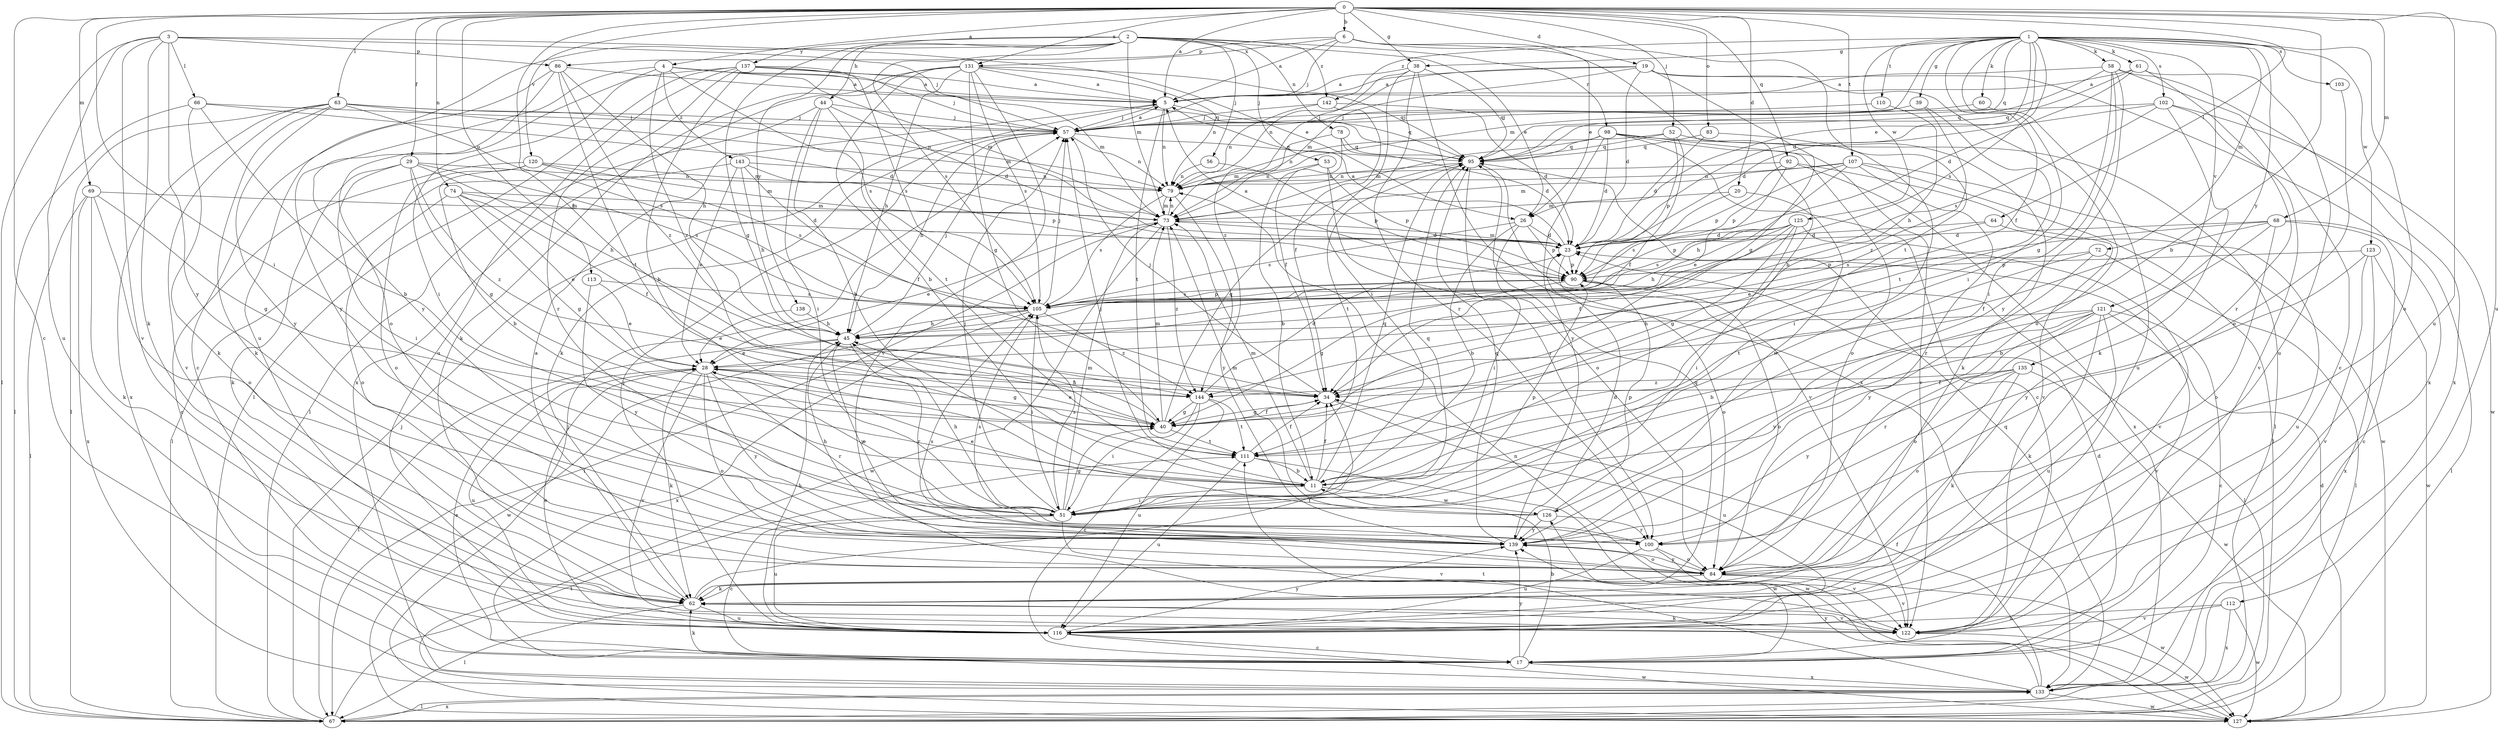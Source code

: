 strict digraph  {
0;
1;
2;
3;
4;
5;
6;
11;
17;
19;
20;
23;
26;
28;
29;
34;
38;
39;
40;
44;
45;
51;
52;
53;
56;
57;
58;
60;
61;
62;
63;
64;
66;
67;
68;
69;
72;
73;
74;
78;
79;
83;
84;
86;
90;
92;
95;
98;
100;
102;
103;
105;
107;
110;
111;
112;
113;
116;
120;
121;
122;
123;
125;
126;
127;
131;
133;
135;
137;
138;
139;
142;
143;
144;
0 -> 4  [label=a];
0 -> 5  [label=a];
0 -> 6  [label=b];
0 -> 11  [label=b];
0 -> 17  [label=c];
0 -> 19  [label=d];
0 -> 20  [label=d];
0 -> 29  [label=f];
0 -> 34  [label=f];
0 -> 38  [label=g];
0 -> 51  [label=i];
0 -> 52  [label=j];
0 -> 63  [label=l];
0 -> 64  [label=l];
0 -> 68  [label=m];
0 -> 69  [label=m];
0 -> 74  [label=n];
0 -> 83  [label=o];
0 -> 92  [label=q];
0 -> 107  [label=t];
0 -> 112  [label=u];
0 -> 113  [label=u];
0 -> 116  [label=u];
0 -> 120  [label=v];
0 -> 131  [label=x];
1 -> 23  [label=d];
1 -> 26  [label=e];
1 -> 34  [label=f];
1 -> 38  [label=g];
1 -> 39  [label=g];
1 -> 51  [label=i];
1 -> 58  [label=k];
1 -> 60  [label=k];
1 -> 61  [label=k];
1 -> 72  [label=m];
1 -> 73  [label=m];
1 -> 84  [label=o];
1 -> 95  [label=q];
1 -> 102  [label=s];
1 -> 103  [label=s];
1 -> 105  [label=s];
1 -> 110  [label=t];
1 -> 121  [label=v];
1 -> 123  [label=w];
1 -> 125  [label=w];
1 -> 135  [label=y];
1 -> 142  [label=z];
2 -> 26  [label=e];
2 -> 40  [label=g];
2 -> 44  [label=h];
2 -> 53  [label=j];
2 -> 56  [label=j];
2 -> 73  [label=m];
2 -> 78  [label=n];
2 -> 98  [label=r];
2 -> 105  [label=s];
2 -> 116  [label=u];
2 -> 137  [label=y];
2 -> 138  [label=y];
2 -> 142  [label=z];
3 -> 26  [label=e];
3 -> 57  [label=j];
3 -> 62  [label=k];
3 -> 66  [label=l];
3 -> 67  [label=l];
3 -> 86  [label=p];
3 -> 116  [label=u];
3 -> 122  [label=v];
3 -> 139  [label=y];
4 -> 5  [label=a];
4 -> 73  [label=m];
4 -> 84  [label=o];
4 -> 95  [label=q];
4 -> 105  [label=s];
4 -> 139  [label=y];
4 -> 143  [label=z];
4 -> 144  [label=z];
5 -> 57  [label=j];
5 -> 62  [label=k];
5 -> 79  [label=n];
5 -> 95  [label=q];
5 -> 111  [label=t];
6 -> 5  [label=a];
6 -> 11  [label=b];
6 -> 26  [label=e];
6 -> 57  [label=j];
6 -> 86  [label=p];
6 -> 111  [label=t];
6 -> 131  [label=x];
11 -> 34  [label=f];
11 -> 51  [label=i];
11 -> 57  [label=j];
11 -> 73  [label=m];
11 -> 95  [label=q];
11 -> 126  [label=w];
17 -> 11  [label=b];
17 -> 23  [label=d];
17 -> 28  [label=e];
17 -> 62  [label=k];
17 -> 126  [label=w];
17 -> 133  [label=x];
17 -> 139  [label=y];
19 -> 5  [label=a];
19 -> 23  [label=d];
19 -> 40  [label=g];
19 -> 73  [label=m];
19 -> 79  [label=n];
19 -> 84  [label=o];
19 -> 133  [label=x];
20 -> 73  [label=m];
20 -> 105  [label=s];
20 -> 126  [label=w];
23 -> 5  [label=a];
23 -> 73  [label=m];
23 -> 84  [label=o];
23 -> 90  [label=p];
26 -> 11  [label=b];
26 -> 23  [label=d];
26 -> 51  [label=i];
26 -> 90  [label=p];
26 -> 105  [label=s];
28 -> 34  [label=f];
28 -> 40  [label=g];
28 -> 62  [label=k];
28 -> 84  [label=o];
28 -> 100  [label=r];
28 -> 116  [label=u];
28 -> 122  [label=v];
28 -> 139  [label=y];
29 -> 40  [label=g];
29 -> 45  [label=h];
29 -> 51  [label=i];
29 -> 62  [label=k];
29 -> 79  [label=n];
29 -> 105  [label=s];
29 -> 144  [label=z];
34 -> 40  [label=g];
34 -> 57  [label=j];
34 -> 116  [label=u];
38 -> 5  [label=a];
38 -> 51  [label=i];
38 -> 95  [label=q];
38 -> 100  [label=r];
38 -> 133  [label=x];
38 -> 144  [label=z];
39 -> 57  [label=j];
39 -> 111  [label=t];
39 -> 144  [label=z];
40 -> 28  [label=e];
40 -> 34  [label=f];
40 -> 45  [label=h];
40 -> 73  [label=m];
40 -> 95  [label=q];
40 -> 111  [label=t];
44 -> 11  [label=b];
44 -> 23  [label=d];
44 -> 51  [label=i];
44 -> 57  [label=j];
44 -> 67  [label=l];
44 -> 111  [label=t];
45 -> 28  [label=e];
45 -> 57  [label=j];
45 -> 67  [label=l];
45 -> 100  [label=r];
45 -> 139  [label=y];
51 -> 17  [label=c];
51 -> 28  [label=e];
51 -> 40  [label=g];
51 -> 45  [label=h];
51 -> 57  [label=j];
51 -> 73  [label=m];
51 -> 90  [label=p];
51 -> 95  [label=q];
51 -> 105  [label=s];
51 -> 116  [label=u];
51 -> 122  [label=v];
52 -> 34  [label=f];
52 -> 62  [label=k];
52 -> 79  [label=n];
52 -> 90  [label=p];
52 -> 95  [label=q];
53 -> 11  [label=b];
53 -> 79  [label=n];
53 -> 84  [label=o];
53 -> 90  [label=p];
56 -> 79  [label=n];
56 -> 90  [label=p];
57 -> 5  [label=a];
57 -> 45  [label=h];
57 -> 79  [label=n];
57 -> 95  [label=q];
58 -> 5  [label=a];
58 -> 17  [label=c];
58 -> 40  [label=g];
58 -> 51  [label=i];
58 -> 95  [label=q];
58 -> 133  [label=x];
58 -> 139  [label=y];
60 -> 57  [label=j];
60 -> 116  [label=u];
61 -> 5  [label=a];
61 -> 23  [label=d];
61 -> 95  [label=q];
61 -> 100  [label=r];
61 -> 116  [label=u];
62 -> 5  [label=a];
62 -> 34  [label=f];
62 -> 67  [label=l];
62 -> 95  [label=q];
62 -> 116  [label=u];
62 -> 122  [label=v];
63 -> 57  [label=j];
63 -> 62  [label=k];
63 -> 67  [label=l];
63 -> 73  [label=m];
63 -> 79  [label=n];
63 -> 105  [label=s];
63 -> 122  [label=v];
63 -> 133  [label=x];
63 -> 139  [label=y];
64 -> 23  [label=d];
64 -> 105  [label=s];
64 -> 116  [label=u];
66 -> 11  [label=b];
66 -> 23  [label=d];
66 -> 57  [label=j];
66 -> 62  [label=k];
66 -> 67  [label=l];
67 -> 57  [label=j];
67 -> 111  [label=t];
67 -> 133  [label=x];
68 -> 11  [label=b];
68 -> 17  [label=c];
68 -> 23  [label=d];
68 -> 28  [label=e];
68 -> 34  [label=f];
68 -> 67  [label=l];
68 -> 84  [label=o];
69 -> 40  [label=g];
69 -> 62  [label=k];
69 -> 67  [label=l];
69 -> 73  [label=m];
69 -> 84  [label=o];
69 -> 133  [label=x];
72 -> 67  [label=l];
72 -> 90  [label=p];
72 -> 111  [label=t];
72 -> 139  [label=y];
73 -> 23  [label=d];
73 -> 28  [label=e];
73 -> 67  [label=l];
73 -> 79  [label=n];
73 -> 127  [label=w];
73 -> 144  [label=z];
74 -> 23  [label=d];
74 -> 28  [label=e];
74 -> 34  [label=f];
74 -> 40  [label=g];
74 -> 73  [label=m];
74 -> 84  [label=o];
78 -> 23  [label=d];
78 -> 34  [label=f];
78 -> 73  [label=m];
78 -> 95  [label=q];
79 -> 73  [label=m];
79 -> 105  [label=s];
79 -> 139  [label=y];
83 -> 23  [label=d];
83 -> 51  [label=i];
83 -> 95  [label=q];
84 -> 62  [label=k];
84 -> 105  [label=s];
84 -> 122  [label=v];
84 -> 127  [label=w];
84 -> 139  [label=y];
86 -> 5  [label=a];
86 -> 17  [label=c];
86 -> 45  [label=h];
86 -> 111  [label=t];
86 -> 139  [label=y];
86 -> 144  [label=z];
90 -> 5  [label=a];
90 -> 40  [label=g];
90 -> 67  [label=l];
90 -> 84  [label=o];
90 -> 105  [label=s];
92 -> 28  [label=e];
92 -> 79  [label=n];
92 -> 90  [label=p];
92 -> 122  [label=v];
92 -> 133  [label=x];
95 -> 79  [label=n];
95 -> 100  [label=r];
95 -> 111  [label=t];
95 -> 122  [label=v];
98 -> 17  [label=c];
98 -> 23  [label=d];
98 -> 67  [label=l];
98 -> 73  [label=m];
98 -> 84  [label=o];
98 -> 95  [label=q];
98 -> 122  [label=v];
98 -> 139  [label=y];
100 -> 84  [label=o];
100 -> 105  [label=s];
100 -> 116  [label=u];
100 -> 122  [label=v];
102 -> 23  [label=d];
102 -> 57  [label=j];
102 -> 62  [label=k];
102 -> 105  [label=s];
102 -> 122  [label=v];
102 -> 127  [label=w];
103 -> 84  [label=o];
105 -> 45  [label=h];
105 -> 51  [label=i];
105 -> 57  [label=j];
105 -> 90  [label=p];
105 -> 127  [label=w];
105 -> 133  [label=x];
105 -> 144  [label=z];
107 -> 45  [label=h];
107 -> 67  [label=l];
107 -> 73  [label=m];
107 -> 79  [label=n];
107 -> 90  [label=p];
107 -> 100  [label=r];
107 -> 127  [label=w];
110 -> 45  [label=h];
110 -> 57  [label=j];
111 -> 11  [label=b];
111 -> 34  [label=f];
111 -> 116  [label=u];
111 -> 127  [label=w];
112 -> 116  [label=u];
112 -> 122  [label=v];
112 -> 127  [label=w];
112 -> 133  [label=x];
113 -> 28  [label=e];
113 -> 105  [label=s];
113 -> 139  [label=y];
116 -> 17  [label=c];
116 -> 28  [label=e];
116 -> 45  [label=h];
116 -> 57  [label=j];
116 -> 127  [label=w];
116 -> 139  [label=y];
120 -> 11  [label=b];
120 -> 17  [label=c];
120 -> 73  [label=m];
120 -> 79  [label=n];
120 -> 84  [label=o];
120 -> 105  [label=s];
121 -> 11  [label=b];
121 -> 17  [label=c];
121 -> 45  [label=h];
121 -> 62  [label=k];
121 -> 84  [label=o];
121 -> 100  [label=r];
121 -> 116  [label=u];
121 -> 122  [label=v];
121 -> 139  [label=y];
122 -> 62  [label=k];
122 -> 127  [label=w];
123 -> 90  [label=p];
123 -> 122  [label=v];
123 -> 127  [label=w];
123 -> 133  [label=x];
123 -> 139  [label=y];
125 -> 23  [label=d];
125 -> 34  [label=f];
125 -> 40  [label=g];
125 -> 45  [label=h];
125 -> 51  [label=i];
125 -> 90  [label=p];
125 -> 105  [label=s];
125 -> 122  [label=v];
126 -> 28  [label=e];
126 -> 73  [label=m];
126 -> 90  [label=p];
126 -> 100  [label=r];
126 -> 139  [label=y];
127 -> 23  [label=d];
127 -> 57  [label=j];
127 -> 79  [label=n];
131 -> 5  [label=a];
131 -> 11  [label=b];
131 -> 40  [label=g];
131 -> 45  [label=h];
131 -> 62  [label=k];
131 -> 79  [label=n];
131 -> 95  [label=q];
131 -> 105  [label=s];
131 -> 122  [label=v];
131 -> 133  [label=x];
133 -> 34  [label=f];
133 -> 67  [label=l];
133 -> 95  [label=q];
133 -> 111  [label=t];
133 -> 127  [label=w];
133 -> 139  [label=y];
135 -> 34  [label=f];
135 -> 62  [label=k];
135 -> 84  [label=o];
135 -> 127  [label=w];
135 -> 139  [label=y];
135 -> 144  [label=z];
137 -> 5  [label=a];
137 -> 11  [label=b];
137 -> 51  [label=i];
137 -> 57  [label=j];
137 -> 67  [label=l];
137 -> 73  [label=m];
137 -> 100  [label=r];
137 -> 105  [label=s];
137 -> 116  [label=u];
138 -> 28  [label=e];
138 -> 45  [label=h];
139 -> 23  [label=d];
139 -> 45  [label=h];
139 -> 84  [label=o];
139 -> 95  [label=q];
142 -> 23  [label=d];
142 -> 34  [label=f];
142 -> 57  [label=j];
142 -> 79  [label=n];
143 -> 28  [label=e];
143 -> 34  [label=f];
143 -> 45  [label=h];
143 -> 67  [label=l];
143 -> 79  [label=n];
143 -> 90  [label=p];
144 -> 17  [label=c];
144 -> 23  [label=d];
144 -> 40  [label=g];
144 -> 51  [label=i];
144 -> 111  [label=t];
144 -> 116  [label=u];
}
